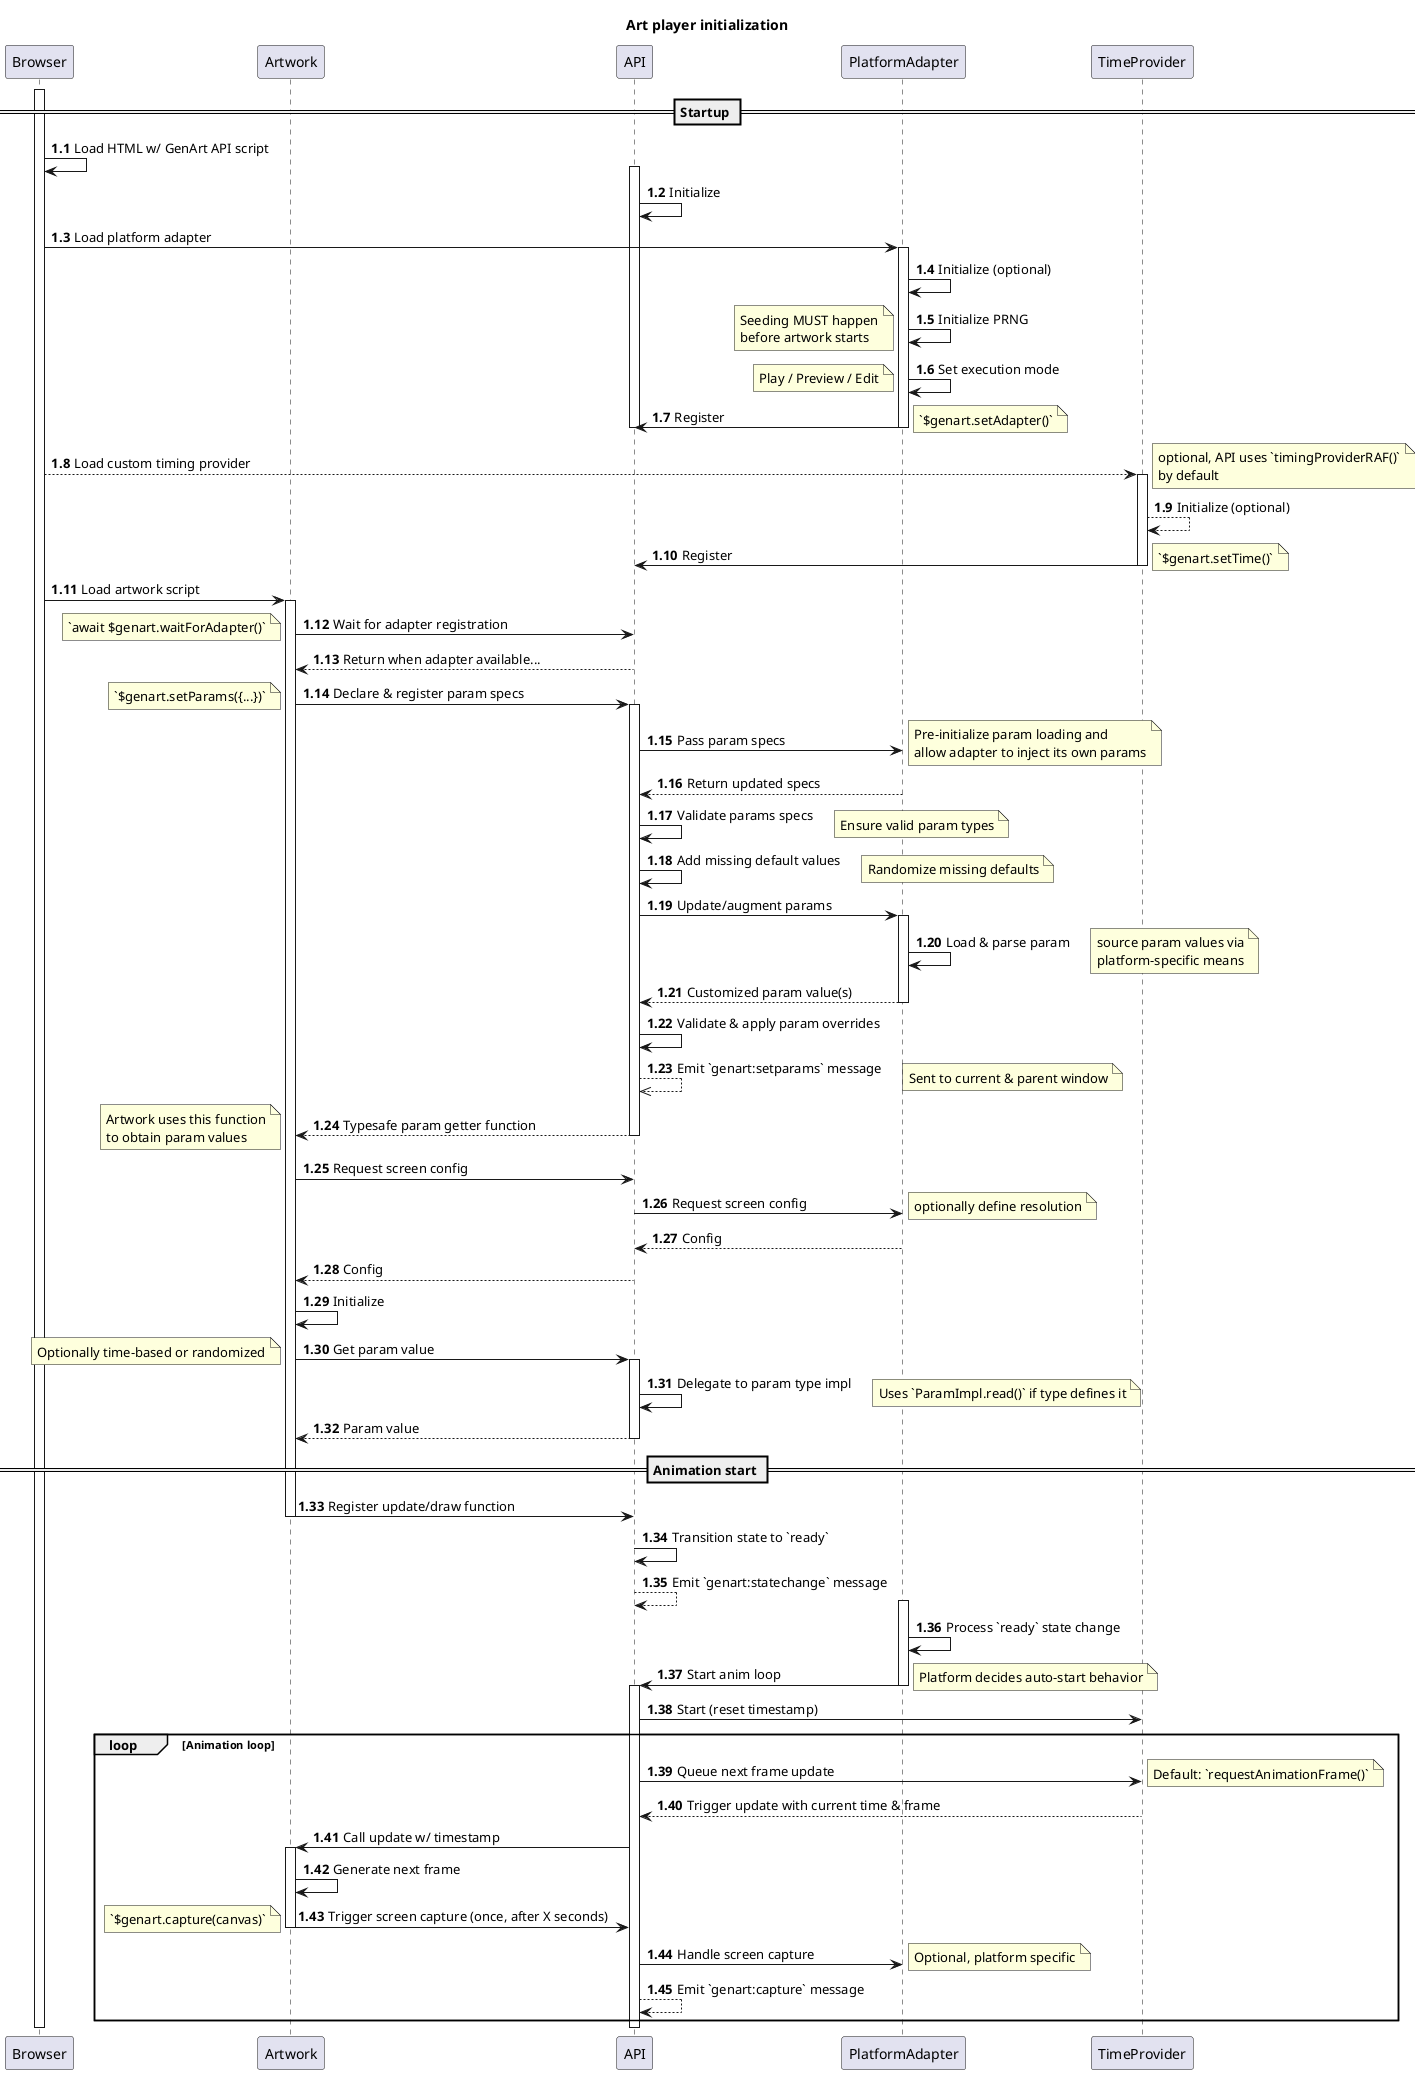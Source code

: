 @startuml
title Art player initialization
autonumber 1.1
skinparam pageMargin 10

participant Browser
participant Artwork
participant API
participant PlatformAdapter
participant TimeProvider

activate Browser
	== Startup ==

	Browser -> Browser : Load HTML w/ GenArt API script
	
	activate API
		API -> API : Initialize
		Browser -> PlatformAdapter : Load platform adapter
		activate PlatformAdapter
		PlatformAdapter -> PlatformAdapter : Initialize (optional)
		PlatformAdapter -> PlatformAdapter : Initialize PRNG
		note left : Seeding MUST happen\nbefore artwork starts
		PlatformAdapter -> PlatformAdapter : Set execution mode
		note left : Play / Preview / Edit
		
		PlatformAdapter -> API : Register
		note right : `$genart.setAdapter()`
		deactivate PlatformAdapter
	deactivate API

	Browser --> TimeProvider : Load custom timing provider
	note right : optional, API uses `timingProviderRAF()`\nby default
	activate TimeProvider
	TimeProvider --> TimeProvider : Initialize (optional)
	TimeProvider -> API : Register
	note right : `$genart.setTime()`
	deactivate TimeProvider

	Browser -> Artwork : Load artwork script
	activate Artwork
		Artwork -> API : Wait for adapter registration
		note left : `await $genart.waitForAdapter()`
		API --> Artwork : Return when adapter available...
		Artwork -> API : Declare & register param specs
		activate API
			note left
				`$genart.setParams({...})`
			end note
			API -> PlatformAdapter : Pass param specs
			note right : Pre-initialize param loading and\nallow adapter to inject its own params
			PlatformAdapter --> API : Return updated specs
			API -> API : Validate params specs
			note right : Ensure valid param types
			API -> API : Add missing default values
			note right: Randomize missing defaults
			API -> PlatformAdapter : Update/augment params
			activate PlatformAdapter
				PlatformAdapter -> PlatformAdapter : Load & parse param
				note right : source param values via\nplatform-specific means
				PlatformAdapter --> API : Customized param value(s)
			deactivate PlatformAdapter

			API -> API : Validate & apply param overrides
			API -->> API : Emit `genart:setparams` message
			note right : Sent to current & parent window
			API --> Artwork : Typesafe param getter function
			note left : Artwork uses this function\nto obtain param values
		deactivate API

		Artwork -> API : Request screen config
		API -> PlatformAdapter : Request screen config
		note right : optionally define resolution
		PlatformAdapter --> API : Config
		API --> Artwork : Config
		Artwork -> Artwork : Initialize
		Artwork -> API : Get param value
		note left : Optionally time-based or randomized
		activate API
			API -> API : Delegate to param type impl
			note right : Uses `ParamImpl.read()` if type defines it
			API --> Artwork : Param value
		deactivate API

	== Animation start ==
	Artwork ->	API : Register update/draw function
	deactivate Artwork
	API -> API : Transition state to `ready`
	API --> API : Emit `genart:statechange` message
	activate PlatformAdapter
		PlatformAdapter -> PlatformAdapter : Process `ready` state change
		PlatformAdapter -> API : Start anim loop
		note right : Platform decides auto-start behavior
	deactivate PlatformAdapter

	activate API
		API -> TimeProvider : Start (reset timestamp)
		loop Animation loop
			API -> TimeProvider : Queue next frame update
			note right : Default: `requestAnimationFrame()`
			TimeProvider --> API : Trigger update with current time & frame
			API -> Artwork : Call update w/ timestamp
			activate Artwork
			Artwork -> Artwork : Generate next frame
			Artwork -> API : Trigger screen capture (once, after X seconds)
			note left: `$genart.capture(canvas)`
			deactivate Artwork
			API -> PlatformAdapter : Handle screen capture
			note right : Optional, platform specific
			API --> API : Emit `genart:capture` message
		end
	deactivate API

deactivate Browser

@enduml
